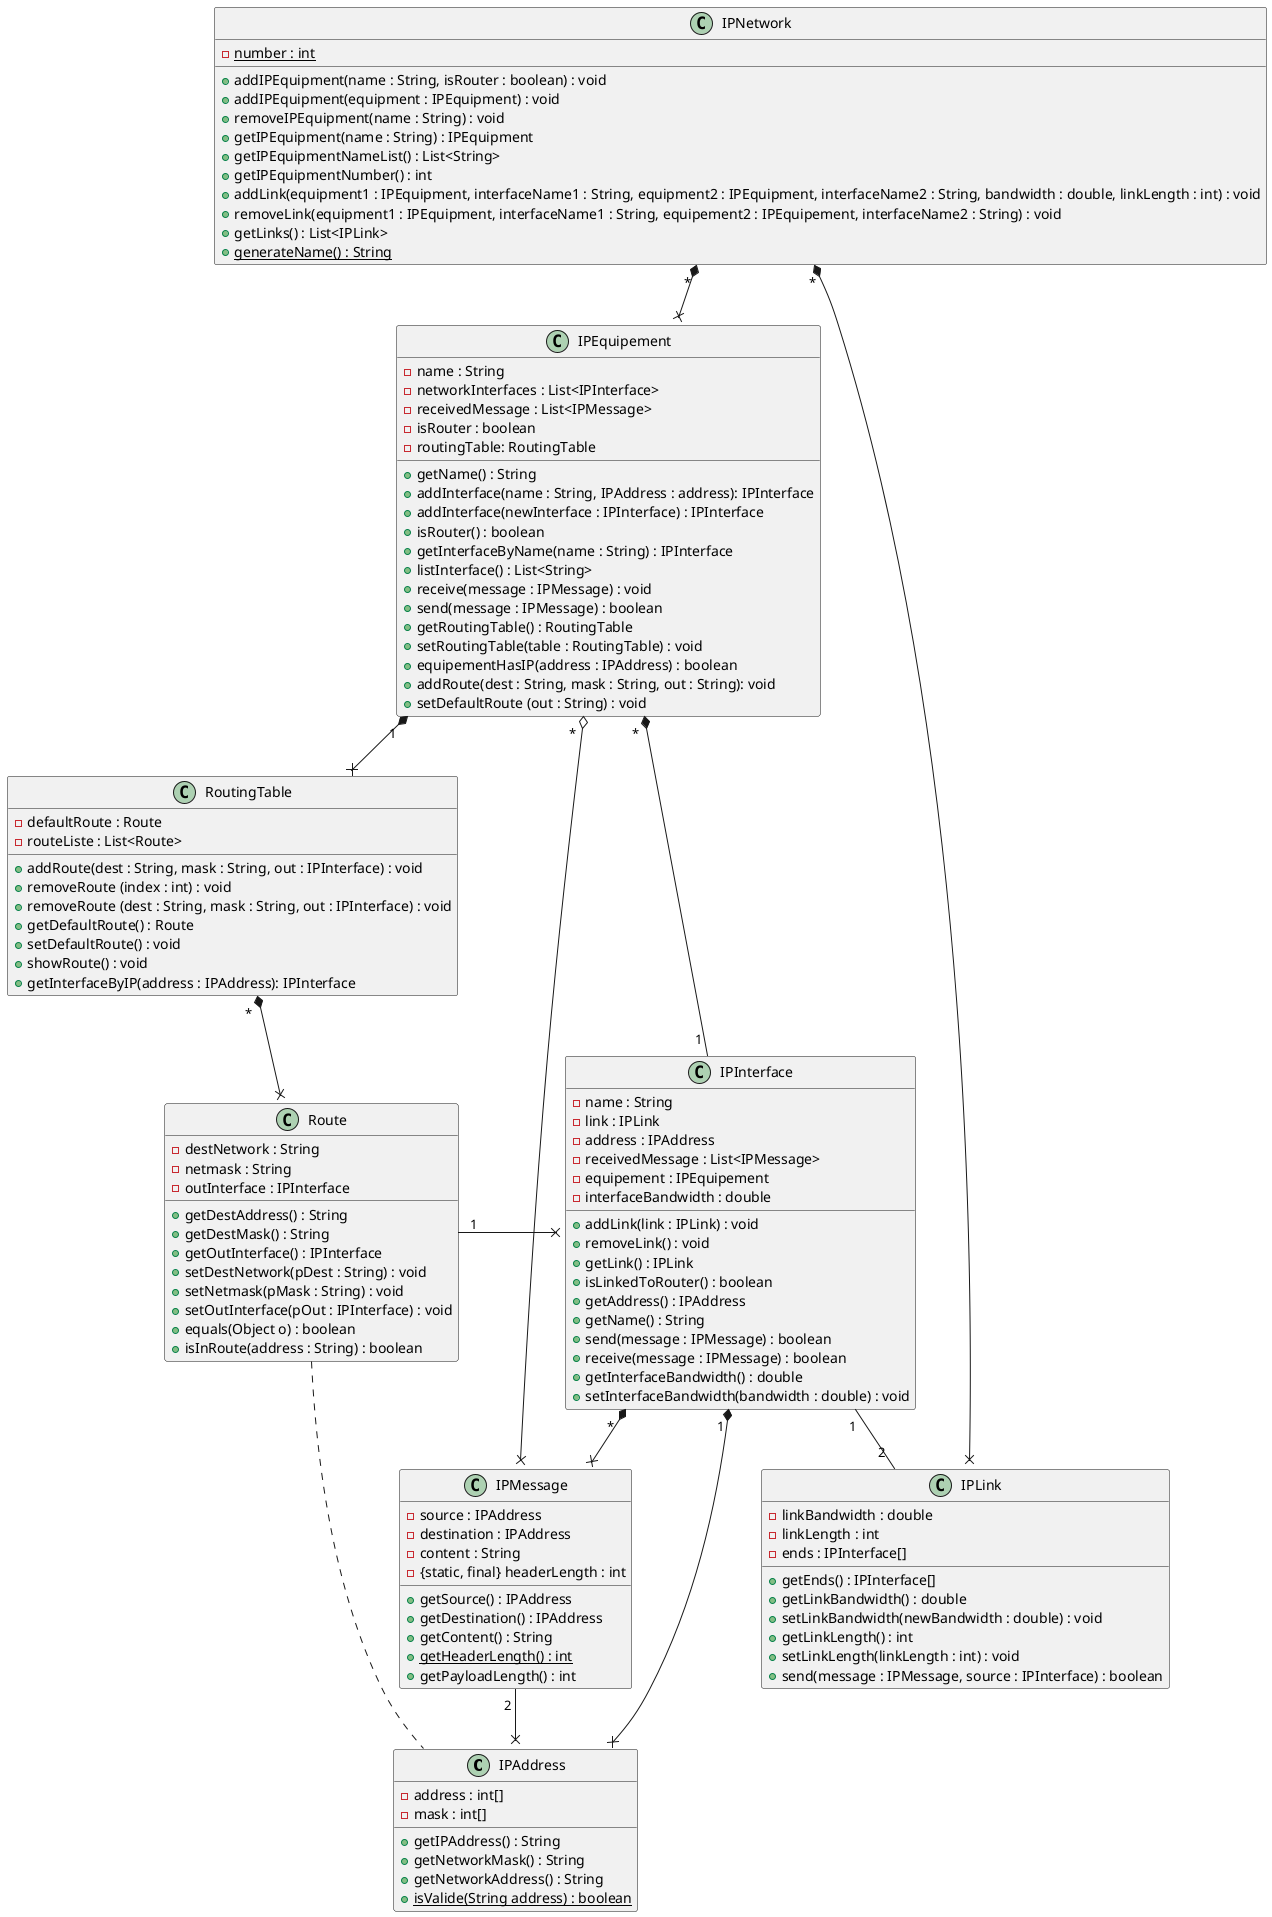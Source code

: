 @startuml architecture

class IPAddress {
    - address : int[]
    - mask : int[]
    + getIPAddress() : String
    + getNetworkMask() : String
    + getNetworkAddress() : String
    + {static} isValide(String address) : boolean
}

class IPEquipement {
    - name : String
    - networkInterfaces : List<IPInterface>
    - receivedMessage : List<IPMessage>
    - isRouter : boolean
    - routingTable: RoutingTable
    + getName() : String
    + addInterface(name : String, IPAddress : address): IPInterface
    + addInterface(newInterface : IPInterface) : IPInterface
    + isRouter() : boolean
    + getInterfaceByName(name : String) : IPInterface
    + listInterface() : List<String>
    + receive(message : IPMessage) : void
    + send(message : IPMessage) : boolean
    + getRoutingTable() : RoutingTable
    + setRoutingTable(table : RoutingTable) : void
    + equipementHasIP(address : IPAddress) : boolean
    + addRoute(dest : String, mask : String, out : String): void
    + setDefaultRoute (out : String) : void
}

class IPNetwork {
    - {static} number : int
    + addIPEquipment(name : String, isRouter : boolean) : void
    + addIPEquipment(equipment : IPEquipment) : void
    + removeIPEquipment(name : String) : void
    + getIPEquipment(name : String) : IPEquipment
    + getIPEquipmentNameList() : List<String>
    + getIPEquipmentNumber() : int
    + addLink(equipment1 : IPEquipment, interfaceName1 : String, equipment2 : IPEquipment, interfaceName2 : String, bandwidth : double, linkLength : int) : void
    + removeLink(equipment1 : IPEquipment, interfaceName1 : String, equipement2 : IPEquipement, interfaceName2 : String) : void
    + getLinks() : List<IPLink>
    + {static} generateName() : String
}

class IPInterface {
    - name : String
    - link : IPLink
    - address : IPAddress
    - receivedMessage : List<IPMessage>
    - equipement : IPEquipement
    - interfaceBandwidth : double
    + addLink(link : IPLink) : void
    + removeLink() : void
    + getLink() : IPLink
    + isLinkedToRouter() : boolean
    + getAddress() : IPAddress
    + getName() : String
    + send(message : IPMessage) : boolean
    + receive(message : IPMessage) : boolean
    + getInterfaceBandwidth() : double
    + setInterfaceBandwidth(bandwidth : double) : void
}

class IPLink{
    - linkBandwidth : double
    - linkLength : int
    - ends : IPInterface[]
    + getEnds() : IPInterface[]
    + getLinkBandwidth() : double
    + setLinkBandwidth(newBandwidth : double) : void
    + getLinkLength() : int
    + setLinkLength(linkLength : int) : void
    + send(message : IPMessage, source : IPInterface) : boolean

}

class IPMessage {
    - source : IPAddress
    - destination : IPAddress
    - content : String
    - {static, final} headerLength : int
    + getSource() : IPAddress
    + getDestination() : IPAddress
    + getContent() : String
    + {static} getHeaderLength() : int
    + getPayloadLength() : int
}

class Route {
    - destNetwork : String
    - netmask : String
    - outInterface : IPInterface
    + getDestAddress() : String
    + getDestMask() : String
    + getOutInterface() : IPInterface
    + setDestNetwork(pDest : String) : void
    + setNetmask(pMask : String) : void
    + setOutInterface(pOut : IPInterface) : void
    + equals(Object o) : boolean
    + isInRoute(address : String) : boolean
 }

 class RoutingTable {
    - defaultRoute : Route
    - routeListe : List<Route>
    + addRoute(dest : String, mask : String, out : IPInterface) : void
    + removeRoute (index : int) : void
    + removeRoute (dest : String, mask : String, out : IPInterface) : void
    + getDefaultRoute() : Route
    + setDefaultRoute() : void
    + showRoute() : void
    + getInterfaceByIP(address : IPAddress): IPInterface
 }

IPNetwork " * " *--x IPEquipement
IPNetwork " * " *--x IPLink
IPMessage " 2 " --x IPAddress
IPEquipement " *  " *-- " 1 " IPInterface
IPEquipement " *  " o-x IPMessage
IPEquipement " 1 " *--x RoutingTable
IPInterface " *  " *--x IPMessage
RoutingTable " *  " *--x Route
Route .. IPAddress
IPInterface " 1 " *--x IPAddress
IPInterface " 1 " -- " 2 " IPLink
Route " 1 " -x IPInterface



@enduml